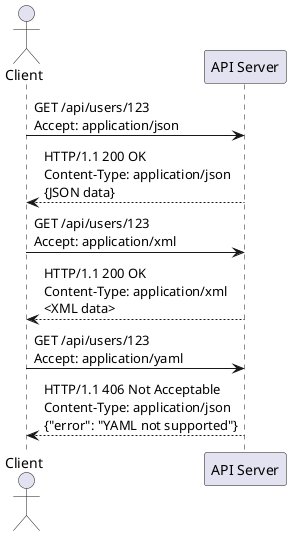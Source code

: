 @startuml
actor Client
participant "API Server" as Server

Client -> Server: GET /api/users/123\nAccept: application/json
Server --> Client: HTTP/1.1 200 OK\nContent-Type: application/json\n{JSON data}

Client -> Server: GET /api/users/123\nAccept: application/xml
Server --> Client: HTTP/1.1 200 OK\nContent-Type: application/xml\n<XML data>

Client -> Server: GET /api/users/123\nAccept: application/yaml
Server --> Client: HTTP/1.1 406 Not Acceptable\nContent-Type: application/json\n{"error": "YAML not supported"}
@enduml
